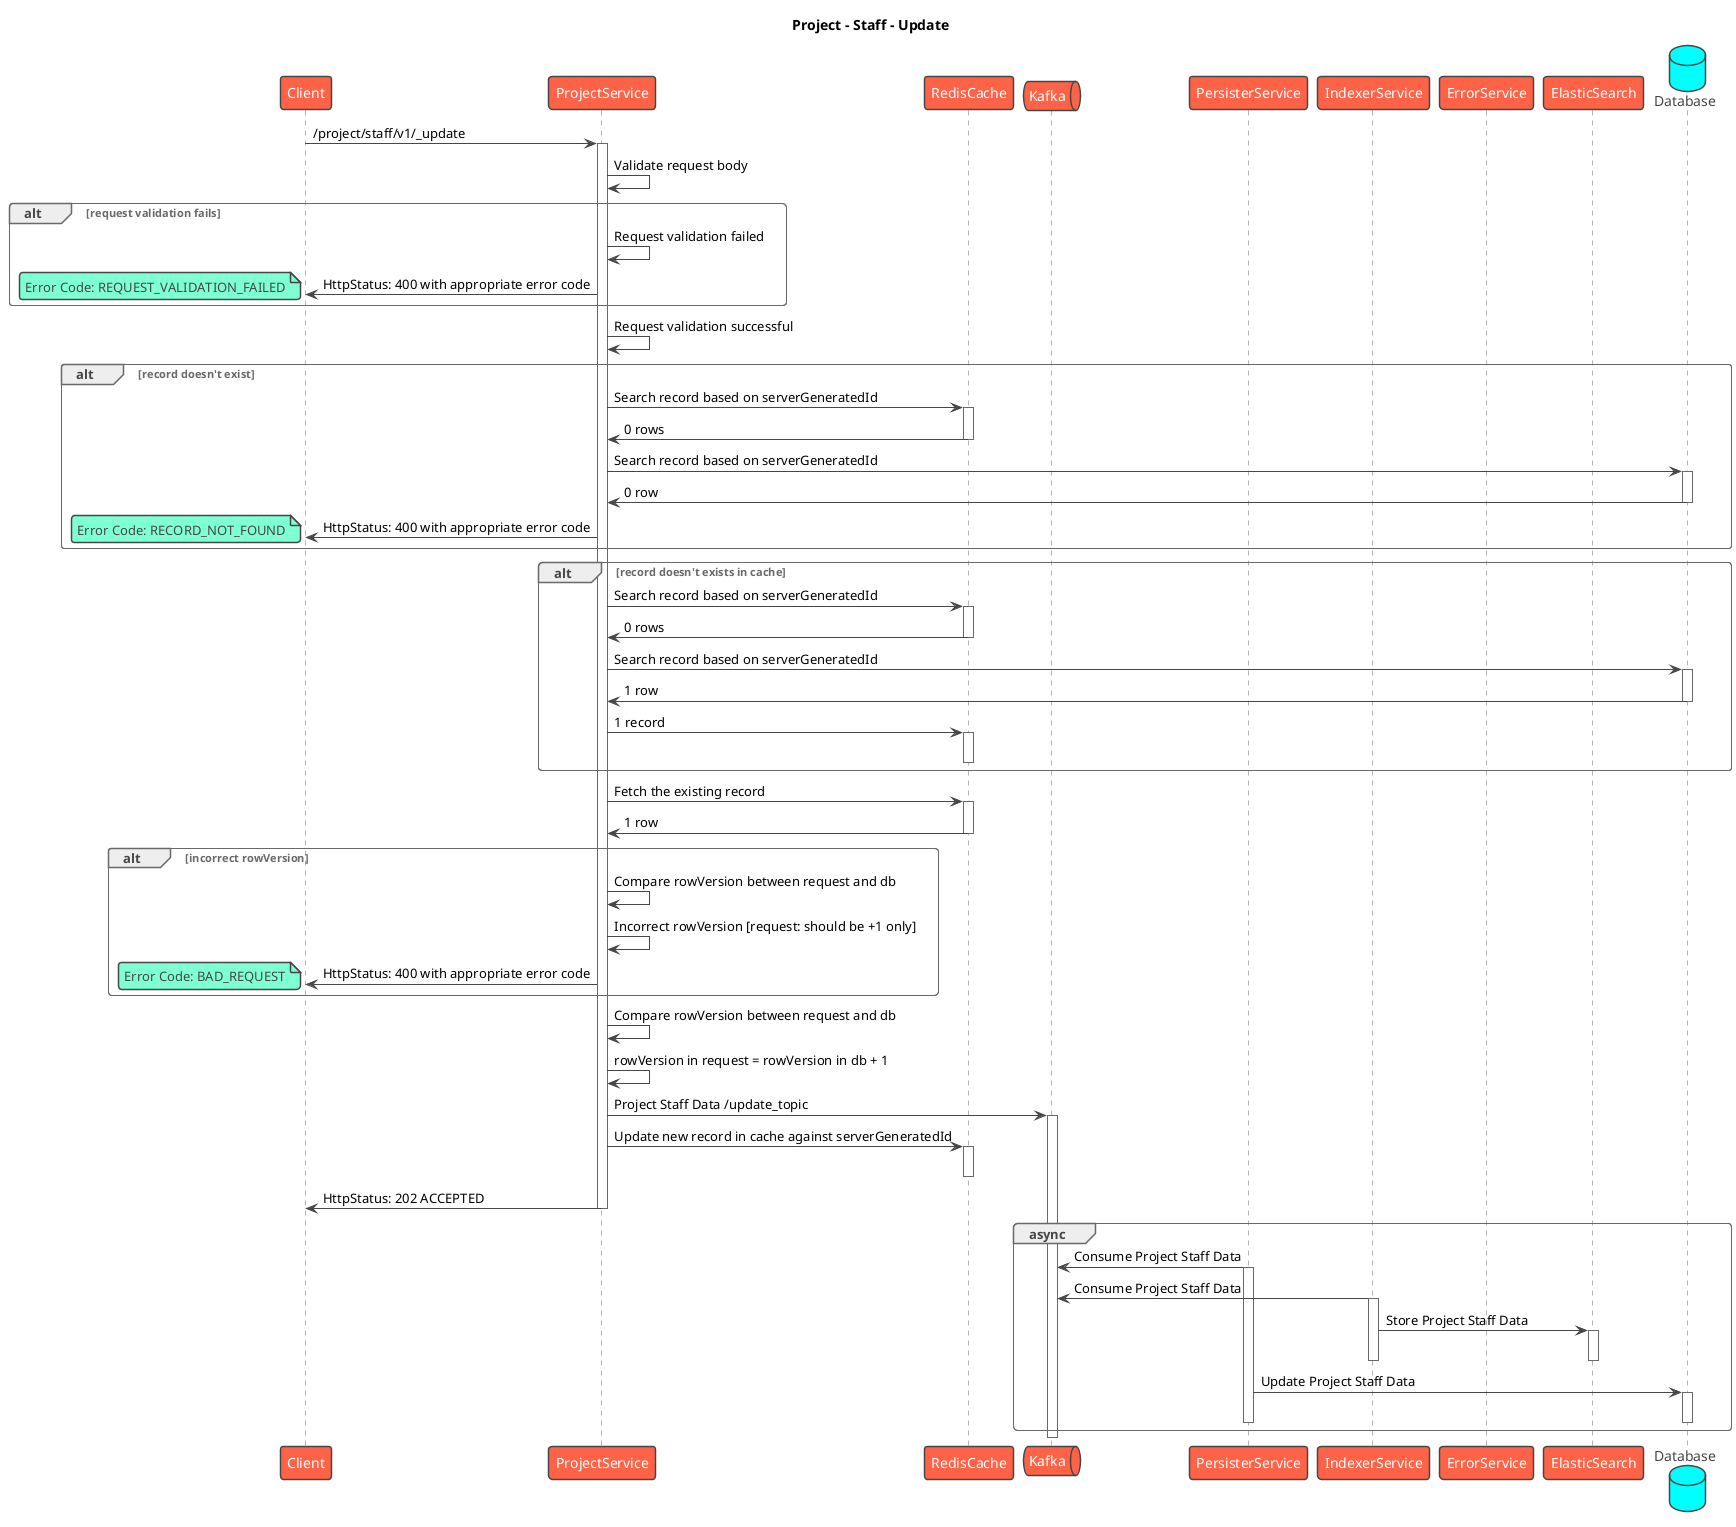 @startuml
title Project - Staff - Update
!theme vibrant
participant Client as c
participant ProjectService as s
participant RedisCache as rc
queue Kafka as k
participant PersisterService as prs
participant IndexerService as idx
participant ErrorService as es
participant ElasticSearch as el
database Database as db
c -> s : /project/staff/v1/_update
activate s
s -> s: Validate request body
alt request validation fails
    s -> s: Request validation failed
    s -> c: HttpStatus: 400 with appropriate error code
    note left
      Error Code: REQUEST_VALIDATION_FAILED
    end note

end
s -> s: Request validation successful
alt record doesn't exist
    s -> rc: Search record based on serverGeneratedId
    activate rc
    rc -> s: 0 rows
    deactivate rc
    s -> db: Search record based on serverGeneratedId
    activate db
    db -> s: 0 row
    deactivate db
    s -> c: HttpStatus: 400 with appropriate error code
    note left
      Error Code: RECORD_NOT_FOUND
    end note
end
alt record doesn't exists in cache
    s -> rc: Search record based on serverGeneratedId
    activate rc
    rc -> s: 0 rows
    deactivate rc
    s -> db: Search record based on serverGeneratedId
    activate db
    db -> s: 1 row
    deactivate db
    s -> rc: 1 record
    activate rc
    deactivate rc
end
s -> rc: Fetch the existing record
activate rc
rc -> s: 1 row
deactivate rc
alt incorrect rowVersion
    s -> s: Compare rowVersion between request and db
    s -> s: Incorrect rowVersion [request: should be +1 only]
    s -> c: HttpStatus: 400 with appropriate error code
    note left
      Error Code: BAD_REQUEST
    end note
end
s -> s: Compare rowVersion between request and db
s -> s: rowVersion in request = rowVersion in db + 1
s -> k: Project Staff Data /update_topic
activate k
s -> rc: Update new record in cache against serverGeneratedId
activate rc
deactivate rc
s -> c: HttpStatus: 202 ACCEPTED
deactivate s
group async
    prs -> k: Consume Project Staff Data
    activate prs
    idx -> k: Consume Project Staff Data
    activate idx
    idx -> el: Store Project Staff Data
    activate el
    deactivate el
    deactivate idx
    prs -> db: Update Project Staff Data
    activate db
    deactivate db
    deactivate prs
end
deactivate k
@enduml